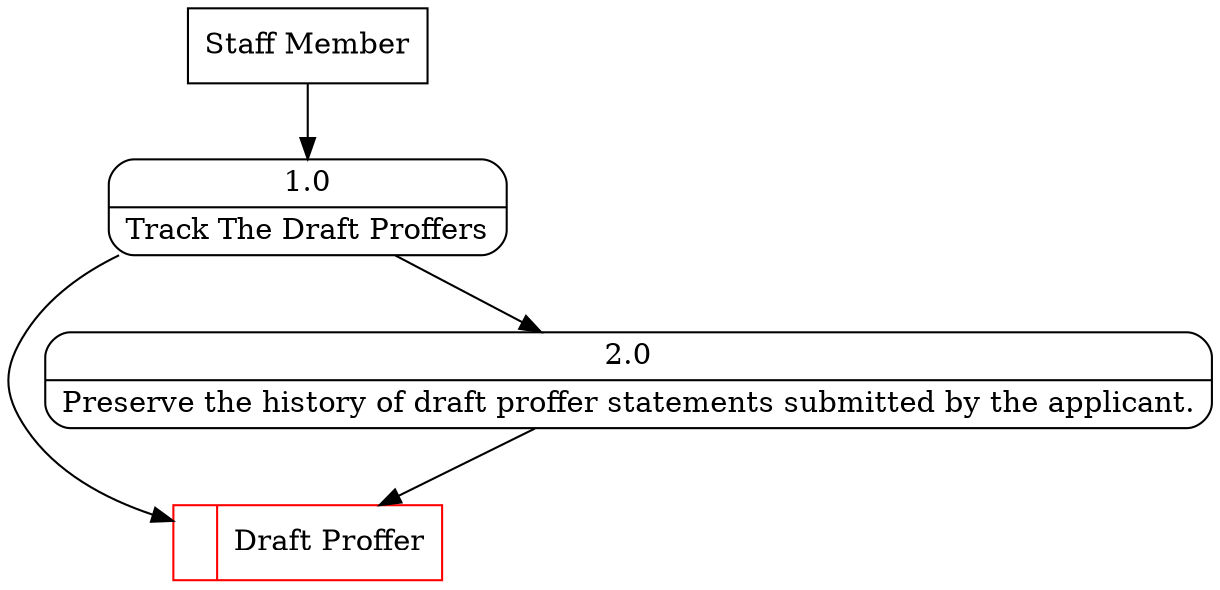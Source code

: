 digraph dfd2{ 
node[shape=record]
200 [label="<f0>  |<f1> Draft Proffer " color=red];
201 [label="Staff Member" shape=box];
202 [label="{<f0> 1.0|<f1> Track The Draft Proffers }" shape=Mrecord];
2 [label="{<f0> 2.0|<f1> Preserve the history of draft proffer statements submitted by the applicant. }" shape=Mrecord];
202 -> 2
2 -> 200
201 -> 202
202 -> 200
}